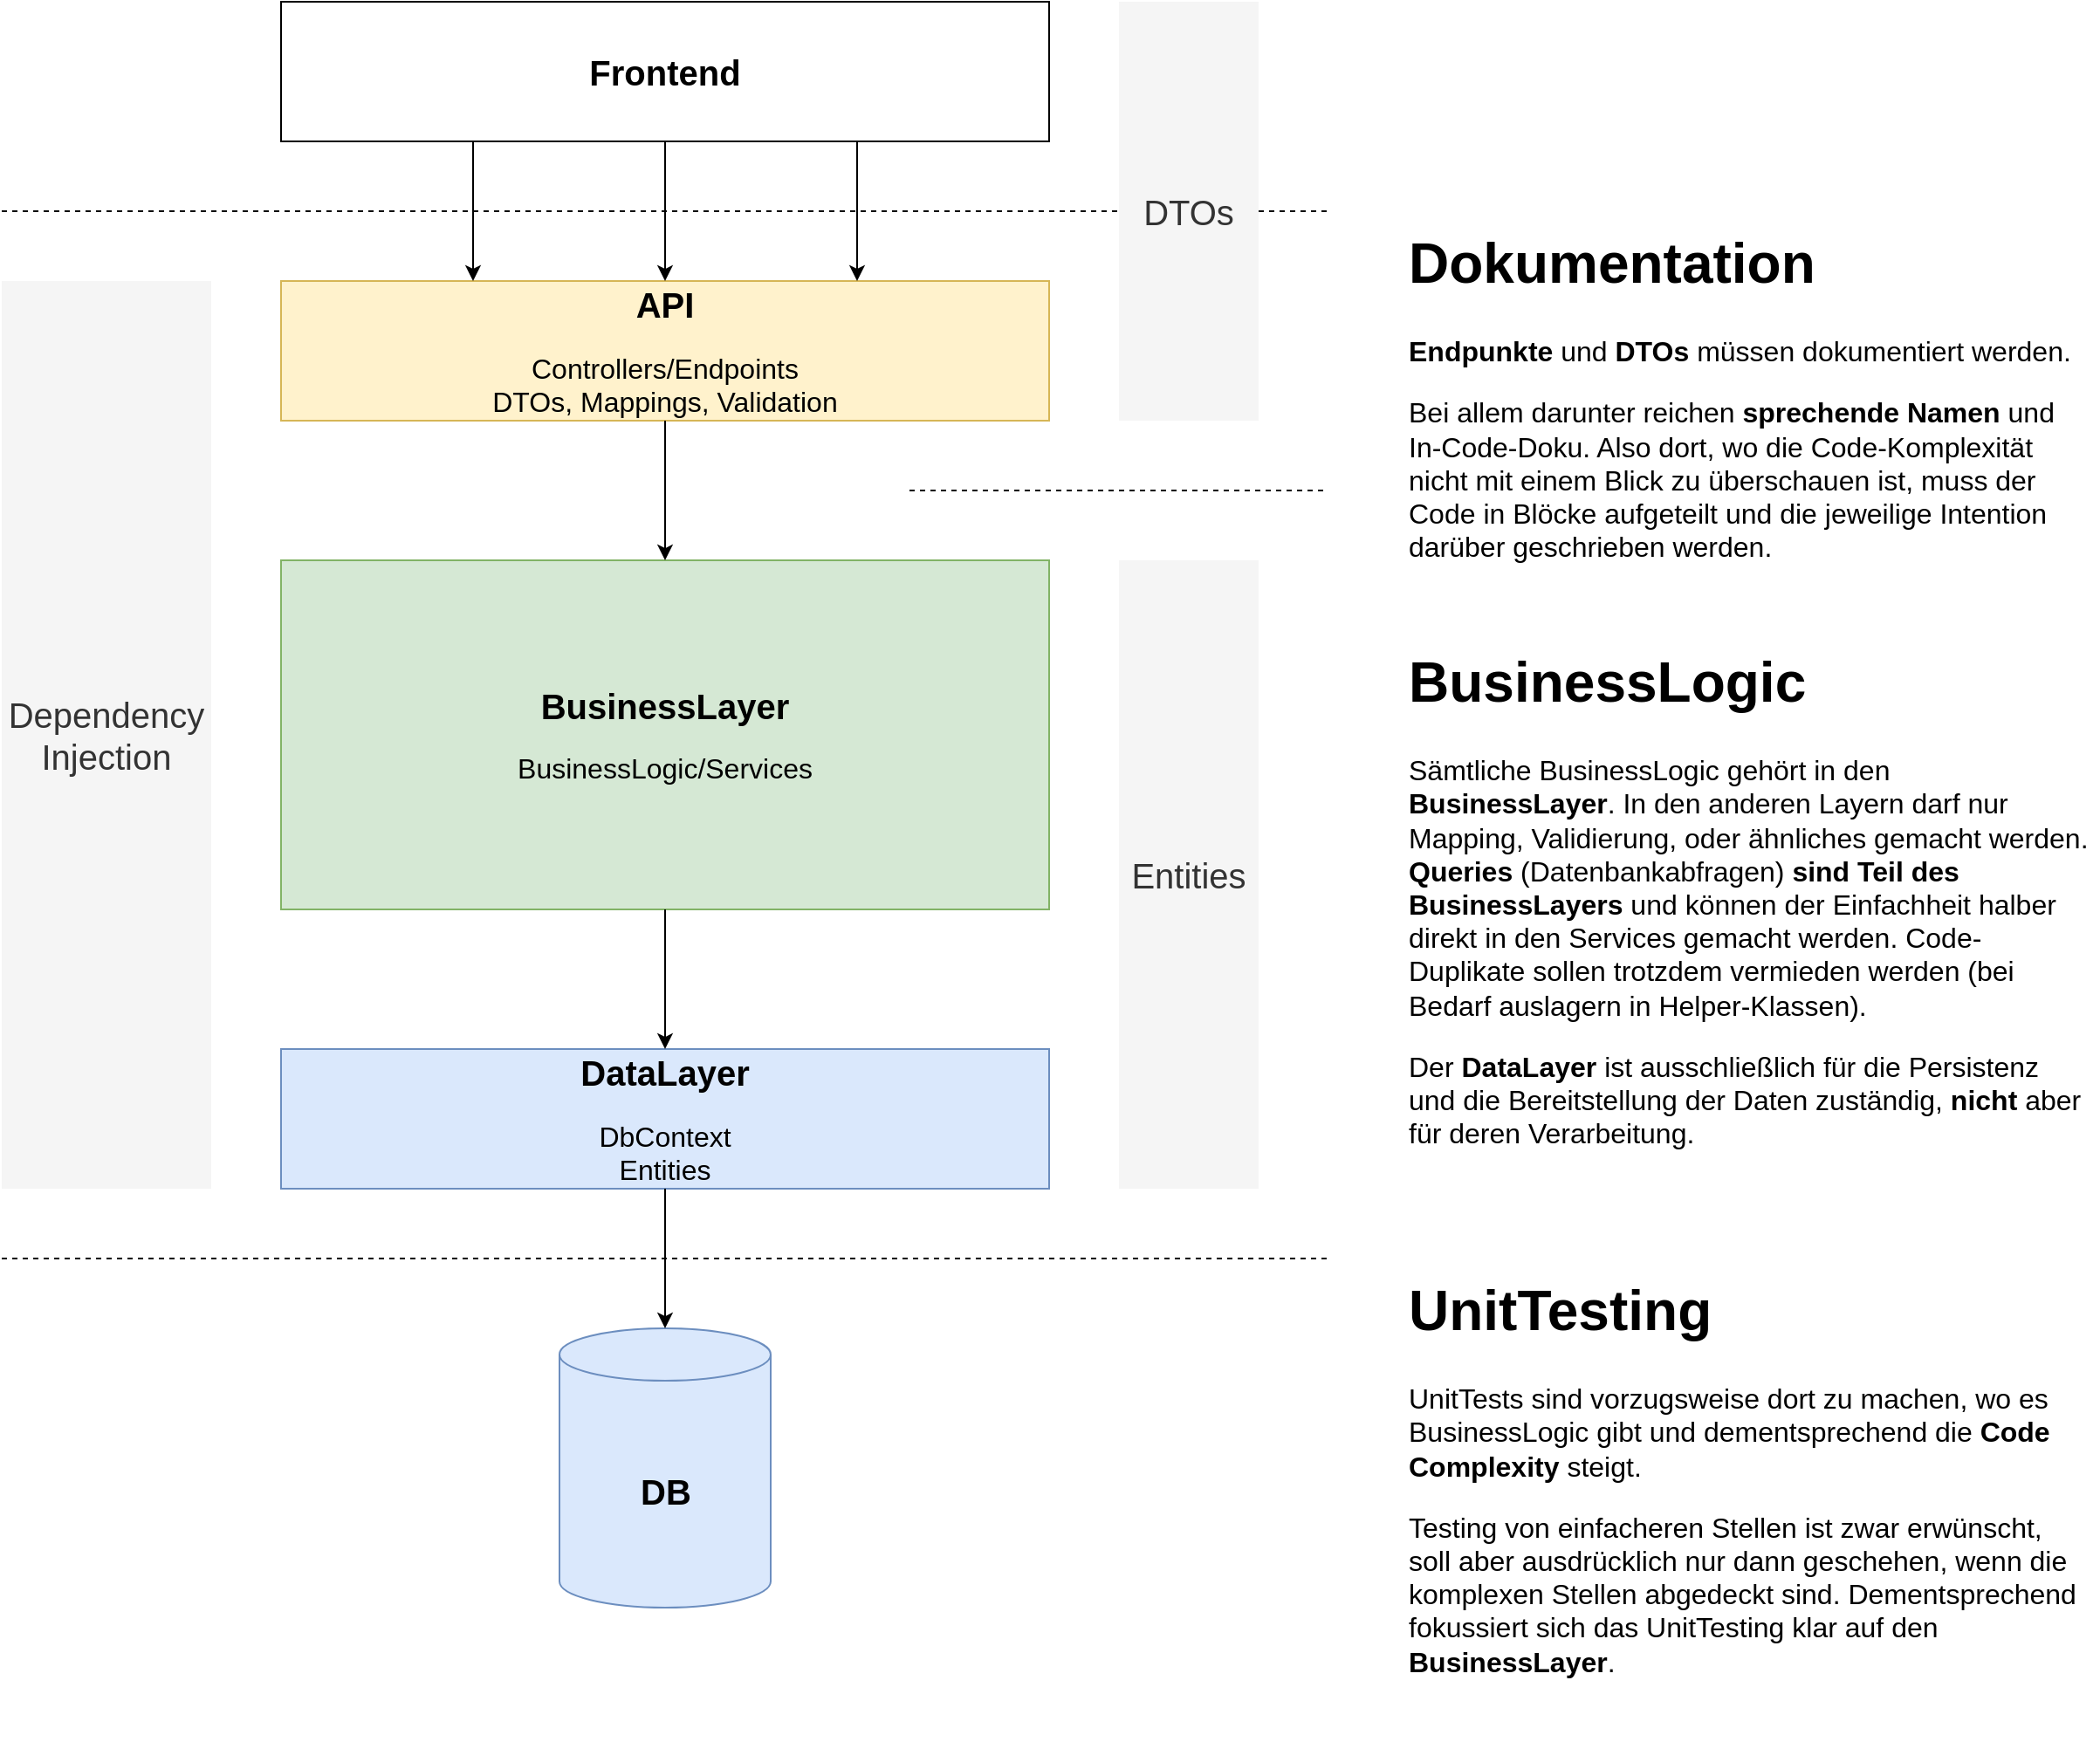 <mxfile version="20.8.10" type="device"><diagram name="Seite-1" id="xWmTS09YTvk_EEguzc4p"><mxGraphModel dx="2266" dy="909" grid="1" gridSize="10" guides="1" tooltips="1" connect="1" arrows="1" fold="1" page="1" pageScale="1" pageWidth="827" pageHeight="1169" math="0" shadow="0"><root><mxCell id="0"/><mxCell id="1" parent="0"/><mxCell id="ROen2GcH5Y8Lamn3Bjfi-1" value="&lt;b&gt;&lt;font style=&quot;font-size: 20px;&quot;&gt;API&lt;/font&gt;&lt;/b&gt;&lt;br&gt;&lt;br&gt;&lt;font style=&quot;font-size: 16px;&quot;&gt;Controllers/Endpoints&lt;br&gt;DTOs, Mappings, Validation&lt;br&gt;&lt;/font&gt;" style="rounded=0;whiteSpace=wrap;html=1;fillColor=#fff2cc;strokeColor=#d6b656;" vertex="1" parent="1"><mxGeometry x="200" y="200" width="440" height="80" as="geometry"/></mxCell><mxCell id="ROen2GcH5Y8Lamn3Bjfi-2" value="&lt;b&gt;&lt;font style=&quot;font-size: 20px;&quot;&gt;BusinessLayer&lt;/font&gt;&lt;/b&gt;&lt;br&gt;&lt;br&gt;&lt;font style=&quot;font-size: 16px;&quot;&gt;BusinessLogic/Services&lt;/font&gt;" style="rounded=0;whiteSpace=wrap;html=1;fillColor=#d5e8d4;strokeColor=#82b366;" vertex="1" parent="1"><mxGeometry x="200" y="360" width="440" height="200" as="geometry"/></mxCell><mxCell id="ROen2GcH5Y8Lamn3Bjfi-3" value="&lt;b&gt;&lt;font style=&quot;font-size: 20px;&quot;&gt;DataLayer&lt;/font&gt;&lt;/b&gt;&lt;br&gt;&lt;br&gt;&lt;font style=&quot;font-size: 16px;&quot;&gt;DbContext&lt;br&gt;Entities&lt;/font&gt;" style="rounded=0;whiteSpace=wrap;html=1;fillColor=#dae8fc;strokeColor=#6c8ebf;" vertex="1" parent="1"><mxGeometry x="200" y="640" width="440" height="80" as="geometry"/></mxCell><mxCell id="ROen2GcH5Y8Lamn3Bjfi-4" value="&lt;b&gt;&lt;font style=&quot;font-size: 20px;&quot;&gt;DB&lt;/font&gt;&lt;/b&gt;" style="shape=cylinder3;whiteSpace=wrap;html=1;boundedLbl=1;backgroundOutline=1;size=15;fillColor=#dae8fc;strokeColor=#6c8ebf;" vertex="1" parent="1"><mxGeometry x="359.5" y="800" width="121" height="160" as="geometry"/></mxCell><mxCell id="ROen2GcH5Y8Lamn3Bjfi-5" value="&lt;b&gt;Frontend&lt;/b&gt;" style="rounded=0;whiteSpace=wrap;html=1;fontSize=20;" vertex="1" parent="1"><mxGeometry x="200" y="40" width="440" height="80" as="geometry"/></mxCell><mxCell id="ROen2GcH5Y8Lamn3Bjfi-6" value="" style="endArrow=none;dashed=1;html=1;rounded=0;fontSize=20;" edge="1" parent="1"><mxGeometry width="50" height="50" relative="1" as="geometry"><mxPoint x="40" y="160" as="sourcePoint"/><mxPoint x="800" y="160" as="targetPoint"/></mxGeometry></mxCell><mxCell id="ROen2GcH5Y8Lamn3Bjfi-7" value="" style="endArrow=none;dashed=1;html=1;rounded=0;fontSize=20;" edge="1" parent="1"><mxGeometry width="50" height="50" relative="1" as="geometry"><mxPoint x="40" y="760" as="sourcePoint"/><mxPoint x="800" y="760" as="targetPoint"/></mxGeometry></mxCell><mxCell id="ROen2GcH5Y8Lamn3Bjfi-8" value="DTOs" style="rounded=0;whiteSpace=wrap;html=1;fontSize=20;strokeColor=none;fillStyle=auto;fillColor=#f5f5f5;fontColor=#333333;" vertex="1" parent="1"><mxGeometry x="680" y="40" width="80" height="240" as="geometry"/></mxCell><mxCell id="ROen2GcH5Y8Lamn3Bjfi-9" value="Entities" style="rounded=0;whiteSpace=wrap;html=1;fontSize=20;strokeColor=none;fillColor=#f5f5f5;fontColor=#333333;" vertex="1" parent="1"><mxGeometry x="680" y="360" width="80" height="360" as="geometry"/></mxCell><mxCell id="ROen2GcH5Y8Lamn3Bjfi-10" value="Dependency&lt;br&gt;Injection" style="rounded=0;whiteSpace=wrap;html=1;fontSize=20;strokeColor=none;fillColor=#f5f5f5;fontColor=#333333;" vertex="1" parent="1"><mxGeometry x="40" y="200" width="120" height="520" as="geometry"/></mxCell><mxCell id="ROen2GcH5Y8Lamn3Bjfi-11" value="" style="endArrow=classic;html=1;rounded=0;fontSize=16;exitX=0.25;exitY=1;exitDx=0;exitDy=0;entryX=0.25;entryY=0;entryDx=0;entryDy=0;" edge="1" parent="1" source="ROen2GcH5Y8Lamn3Bjfi-5" target="ROen2GcH5Y8Lamn3Bjfi-1"><mxGeometry width="50" height="50" relative="1" as="geometry"><mxPoint x="110" y="140" as="sourcePoint"/><mxPoint x="160" y="90" as="targetPoint"/></mxGeometry></mxCell><mxCell id="ROen2GcH5Y8Lamn3Bjfi-12" value="" style="endArrow=classic;html=1;rounded=0;fontSize=16;exitX=0.5;exitY=1;exitDx=0;exitDy=0;entryX=0.5;entryY=0;entryDx=0;entryDy=0;" edge="1" parent="1" source="ROen2GcH5Y8Lamn3Bjfi-5" target="ROen2GcH5Y8Lamn3Bjfi-1"><mxGeometry width="50" height="50" relative="1" as="geometry"><mxPoint x="320" y="130" as="sourcePoint"/><mxPoint x="320" y="210" as="targetPoint"/></mxGeometry></mxCell><mxCell id="ROen2GcH5Y8Lamn3Bjfi-13" value="" style="endArrow=classic;html=1;rounded=0;fontSize=16;exitX=0.75;exitY=1;exitDx=0;exitDy=0;entryX=0.75;entryY=0;entryDx=0;entryDy=0;" edge="1" parent="1" source="ROen2GcH5Y8Lamn3Bjfi-5" target="ROen2GcH5Y8Lamn3Bjfi-1"><mxGeometry width="50" height="50" relative="1" as="geometry"><mxPoint x="330" y="140" as="sourcePoint"/><mxPoint x="330" y="220" as="targetPoint"/></mxGeometry></mxCell><mxCell id="ROen2GcH5Y8Lamn3Bjfi-14" value="" style="endArrow=classic;html=1;rounded=0;fontSize=16;exitX=0.5;exitY=1;exitDx=0;exitDy=0;entryX=0.5;entryY=0;entryDx=0;entryDy=0;" edge="1" parent="1" source="ROen2GcH5Y8Lamn3Bjfi-1" target="ROen2GcH5Y8Lamn3Bjfi-2"><mxGeometry width="50" height="50" relative="1" as="geometry"><mxPoint x="330" y="350" as="sourcePoint"/><mxPoint x="380" y="300" as="targetPoint"/></mxGeometry></mxCell><mxCell id="ROen2GcH5Y8Lamn3Bjfi-15" value="" style="endArrow=classic;html=1;rounded=0;fontSize=16;exitX=0.5;exitY=1;exitDx=0;exitDy=0;entryX=0.5;entryY=0;entryDx=0;entryDy=0;" edge="1" parent="1" source="ROen2GcH5Y8Lamn3Bjfi-2" target="ROen2GcH5Y8Lamn3Bjfi-3"><mxGeometry width="50" height="50" relative="1" as="geometry"><mxPoint x="300" y="350" as="sourcePoint"/><mxPoint x="350" y="300" as="targetPoint"/></mxGeometry></mxCell><mxCell id="ROen2GcH5Y8Lamn3Bjfi-16" value="" style="endArrow=classic;html=1;rounded=0;fontSize=16;exitX=0.5;exitY=1;exitDx=0;exitDy=0;entryX=0.5;entryY=0;entryDx=0;entryDy=0;entryPerimeter=0;" edge="1" parent="1" source="ROen2GcH5Y8Lamn3Bjfi-3" target="ROen2GcH5Y8Lamn3Bjfi-4"><mxGeometry width="50" height="50" relative="1" as="geometry"><mxPoint x="690" y="490" as="sourcePoint"/><mxPoint x="740" y="440" as="targetPoint"/></mxGeometry></mxCell><mxCell id="ROen2GcH5Y8Lamn3Bjfi-17" value="" style="endArrow=none;dashed=1;html=1;rounded=0;fontSize=16;" edge="1" parent="1"><mxGeometry width="50" height="50" relative="1" as="geometry"><mxPoint x="560" y="320" as="sourcePoint"/><mxPoint x="800" y="320" as="targetPoint"/></mxGeometry></mxCell><mxCell id="ROen2GcH5Y8Lamn3Bjfi-18" value="&lt;h1&gt;Dokumentation&lt;/h1&gt;&lt;p&gt;&lt;b&gt;Endpunkte &lt;/b&gt;und &lt;b&gt;DTOs &lt;/b&gt;müssen dokumentiert werden.&lt;/p&gt;&lt;p&gt;Bei allem darunter reichen &lt;b&gt;sprechende Namen&lt;/b&gt; und In-Code-Doku. Also dort, wo die Code-Komplexität nicht mit einem Blick zu überschauen ist, muss der Code in Blöcke aufgeteilt und die jeweilige Intention darüber geschrieben werden.&lt;/p&gt;" style="text;html=1;strokeColor=none;fillColor=none;spacing=5;spacingTop=-20;whiteSpace=wrap;overflow=hidden;rounded=0;fontSize=16;" vertex="1" parent="1"><mxGeometry x="841" y="160" width="400" height="210" as="geometry"/></mxCell><mxCell id="ROen2GcH5Y8Lamn3Bjfi-19" value="&lt;h1&gt;BusinessLogic&lt;/h1&gt;&lt;p&gt;Sämtliche BusinessLogic gehört in den &lt;b&gt;BusinessLayer&lt;/b&gt;. In den anderen Layern darf nur Mapping, Validierung, oder ähnliches gemacht werden. &lt;b&gt;Queries &lt;/b&gt;(Datenbankabfragen) &lt;b&gt;sind Teil des BusinessLayers&lt;/b&gt; und können der Einfachheit halber direkt in den Services gemacht werden. Code-Duplikate sollen trotzdem vermieden werden (bei Bedarf auslagern in Helper-Klassen).&lt;/p&gt;&lt;p&gt;Der &lt;b&gt;DataLayer &lt;/b&gt;ist ausschließlich für die Persistenz und die Bereitstellung der Daten zuständig, &lt;b&gt;nicht &lt;/b&gt;aber für deren Verarbeitung.&lt;/p&gt;" style="text;html=1;strokeColor=none;fillColor=none;spacing=5;spacingTop=-20;whiteSpace=wrap;overflow=hidden;rounded=0;fontSize=16;" vertex="1" parent="1"><mxGeometry x="841" y="400" width="399" height="370" as="geometry"/></mxCell><mxCell id="ROen2GcH5Y8Lamn3Bjfi-20" value="&lt;h1&gt;UnitTesting&lt;/h1&gt;&lt;p&gt;UnitTests sind vorzugsweise dort zu machen, wo es BusinessLogic gibt und dementsprechend die &lt;b&gt;Code Complexity&lt;/b&gt; steigt.&lt;/p&gt;&lt;p&gt;Testing von einfacheren Stellen ist zwar erwünscht, soll aber ausdrücklich nur dann geschehen, wenn die komplexen Stellen abgedeckt sind. Dementsprechend fokussiert sich das UnitTesting klar auf den &lt;b&gt;BusinessLayer&lt;/b&gt;.&lt;/p&gt;" style="text;html=1;strokeColor=none;fillColor=none;spacing=5;spacingTop=-20;whiteSpace=wrap;overflow=hidden;rounded=0;fontSize=16;" vertex="1" parent="1"><mxGeometry x="841" y="760" width="399" height="280" as="geometry"/></mxCell></root></mxGraphModel></diagram></mxfile>